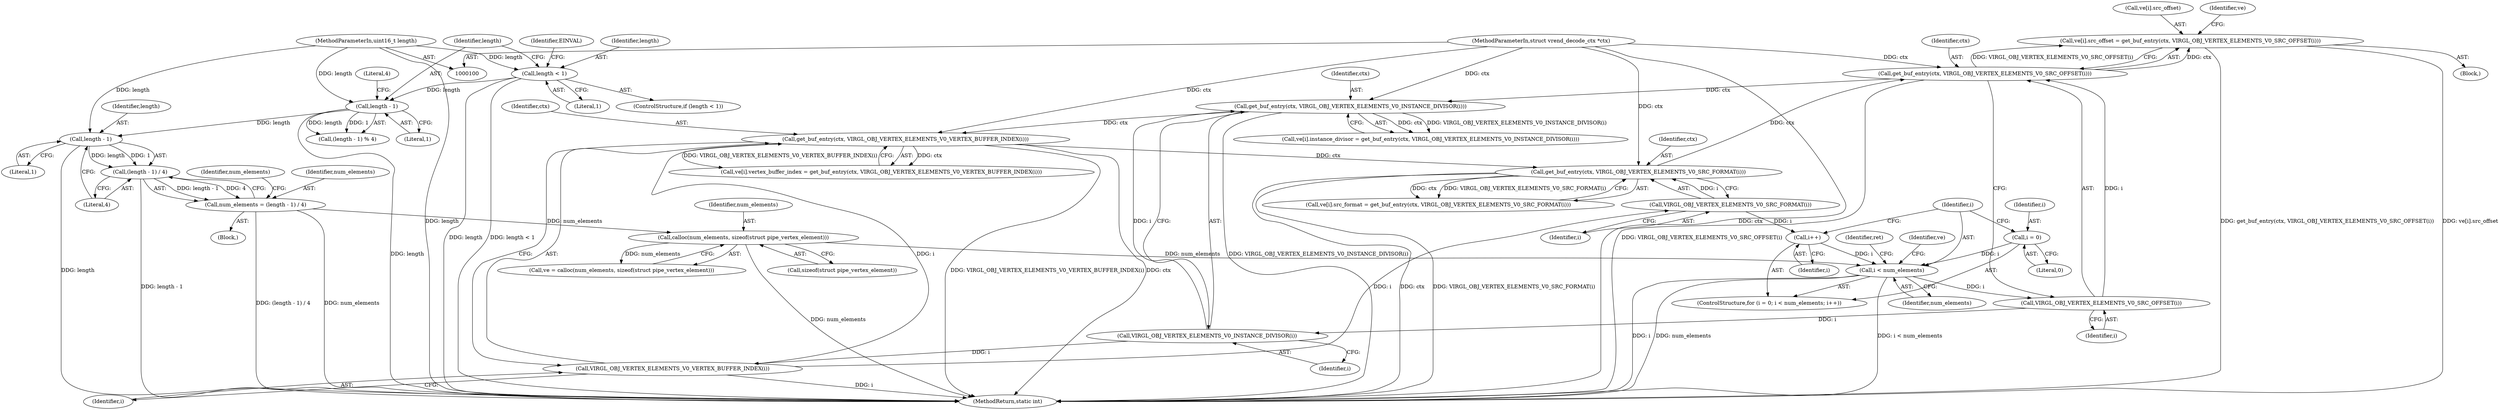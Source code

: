 digraph "0_virglrenderer_a5ac49940c40ae415eac0cf912eac7070b4ba95d@array" {
"1000157" [label="(Call,ve[i].src_offset = get_buf_entry(ctx, VIRGL_OBJ_VERTEX_ELEMENTS_V0_SRC_OFFSET(i)))"];
"1000163" [label="(Call,get_buf_entry(ctx, VIRGL_OBJ_VERTEX_ELEMENTS_V0_SRC_OFFSET(i)))"];
"1000203" [label="(Call,get_buf_entry(ctx, VIRGL_OBJ_VERTEX_ELEMENTS_V0_SRC_FORMAT(i)))"];
"1000183" [label="(Call,get_buf_entry(ctx, VIRGL_OBJ_VERTEX_ELEMENTS_V0_VERTEX_BUFFER_INDEX(i)))"];
"1000173" [label="(Call,get_buf_entry(ctx, VIRGL_OBJ_VERTEX_ELEMENTS_V0_INSTANCE_DIVISOR(i)))"];
"1000101" [label="(MethodParameterIn,struct vrend_decode_ctx *ctx)"];
"1000175" [label="(Call,VIRGL_OBJ_VERTEX_ELEMENTS_V0_INSTANCE_DIVISOR(i))"];
"1000165" [label="(Call,VIRGL_OBJ_VERTEX_ELEMENTS_V0_SRC_OFFSET(i))"];
"1000151" [label="(Call,i < num_elements)"];
"1000154" [label="(Call,i++)"];
"1000205" [label="(Call,VIRGL_OBJ_VERTEX_ELEMENTS_V0_SRC_FORMAT(i))"];
"1000185" [label="(Call,VIRGL_OBJ_VERTEX_ELEMENTS_V0_VERTEX_BUFFER_INDEX(i))"];
"1000148" [label="(Call,i = 0)"];
"1000138" [label="(Call,calloc(num_elements, sizeof(struct pipe_vertex_element)))"];
"1000126" [label="(Call,num_elements = (length - 1) / 4)"];
"1000128" [label="(Call,(length - 1) / 4)"];
"1000129" [label="(Call,length - 1)"];
"1000120" [label="(Call,length - 1)"];
"1000113" [label="(Call,length < 1)"];
"1000103" [label="(MethodParameterIn,uint16_t length)"];
"1000158" [label="(Call,ve[i].src_offset)"];
"1000183" [label="(Call,get_buf_entry(ctx, VIRGL_OBJ_VERTEX_ELEMENTS_V0_VERTEX_BUFFER_INDEX(i)))"];
"1000209" [label="(MethodReturn,static int)"];
"1000185" [label="(Call,VIRGL_OBJ_VERTEX_ELEMENTS_V0_VERTEX_BUFFER_INDEX(i))"];
"1000163" [label="(Call,get_buf_entry(ctx, VIRGL_OBJ_VERTEX_ELEMENTS_V0_SRC_OFFSET(i)))"];
"1000174" [label="(Identifier,ctx)"];
"1000113" [label="(Call,length < 1)"];
"1000115" [label="(Literal,1)"];
"1000175" [label="(Call,VIRGL_OBJ_VERTEX_ELEMENTS_V0_INSTANCE_DIVISOR(i))"];
"1000126" [label="(Call,num_elements = (length - 1) / 4)"];
"1000205" [label="(Call,VIRGL_OBJ_VERTEX_ELEMENTS_V0_SRC_FORMAT(i))"];
"1000122" [label="(Literal,1)"];
"1000150" [label="(Literal,0)"];
"1000197" [label="(Call,ve[i].src_format = get_buf_entry(ctx, VIRGL_OBJ_VERTEX_ELEMENTS_V0_SRC_FORMAT(i)))"];
"1000123" [label="(Literal,4)"];
"1000147" [label="(ControlStructure,for (i = 0; i < num_elements; i++))"];
"1000177" [label="(Call,ve[i].vertex_buffer_index = get_buf_entry(ctx, VIRGL_OBJ_VERTEX_ELEMENTS_V0_VERTEX_BUFFER_INDEX(i)))"];
"1000156" [label="(Block,)"];
"1000138" [label="(Call,calloc(num_elements, sizeof(struct pipe_vertex_element)))"];
"1000149" [label="(Identifier,i)"];
"1000155" [label="(Identifier,i)"];
"1000130" [label="(Identifier,length)"];
"1000104" [label="(Block,)"];
"1000151" [label="(Call,i < num_elements)"];
"1000165" [label="(Call,VIRGL_OBJ_VERTEX_ELEMENTS_V0_SRC_OFFSET(i))"];
"1000134" [label="(Identifier,num_elements)"];
"1000112" [label="(ControlStructure,if (length < 1))"];
"1000140" [label="(Call,sizeof(struct pipe_vertex_element))"];
"1000208" [label="(Identifier,ret)"];
"1000121" [label="(Identifier,length)"];
"1000152" [label="(Identifier,i)"];
"1000206" [label="(Identifier,i)"];
"1000153" [label="(Identifier,num_elements)"];
"1000120" [label="(Call,length - 1)"];
"1000114" [label="(Identifier,length)"];
"1000173" [label="(Call,get_buf_entry(ctx, VIRGL_OBJ_VERTEX_ELEMENTS_V0_INSTANCE_DIVISOR(i)))"];
"1000103" [label="(MethodParameterIn,uint16_t length)"];
"1000170" [label="(Identifier,ve)"];
"1000154" [label="(Call,i++)"];
"1000166" [label="(Identifier,i)"];
"1000186" [label="(Identifier,i)"];
"1000136" [label="(Call,ve = calloc(num_elements, sizeof(struct pipe_vertex_element)))"];
"1000157" [label="(Call,ve[i].src_offset = get_buf_entry(ctx, VIRGL_OBJ_VERTEX_ELEMENTS_V0_SRC_OFFSET(i)))"];
"1000164" [label="(Identifier,ctx)"];
"1000176" [label="(Identifier,i)"];
"1000148" [label="(Call,i = 0)"];
"1000139" [label="(Identifier,num_elements)"];
"1000129" [label="(Call,length - 1)"];
"1000117" [label="(Identifier,EINVAL)"];
"1000119" [label="(Call,(length - 1) % 4)"];
"1000127" [label="(Identifier,num_elements)"];
"1000101" [label="(MethodParameterIn,struct vrend_decode_ctx *ctx)"];
"1000203" [label="(Call,get_buf_entry(ctx, VIRGL_OBJ_VERTEX_ELEMENTS_V0_SRC_FORMAT(i)))"];
"1000204" [label="(Identifier,ctx)"];
"1000128" [label="(Call,(length - 1) / 4)"];
"1000160" [label="(Identifier,ve)"];
"1000132" [label="(Literal,4)"];
"1000167" [label="(Call,ve[i].instance_divisor = get_buf_entry(ctx, VIRGL_OBJ_VERTEX_ELEMENTS_V0_INSTANCE_DIVISOR(i)))"];
"1000131" [label="(Literal,1)"];
"1000184" [label="(Identifier,ctx)"];
"1000157" -> "1000156"  [label="AST: "];
"1000157" -> "1000163"  [label="CFG: "];
"1000158" -> "1000157"  [label="AST: "];
"1000163" -> "1000157"  [label="AST: "];
"1000170" -> "1000157"  [label="CFG: "];
"1000157" -> "1000209"  [label="DDG: get_buf_entry(ctx, VIRGL_OBJ_VERTEX_ELEMENTS_V0_SRC_OFFSET(i))"];
"1000157" -> "1000209"  [label="DDG: ve[i].src_offset"];
"1000163" -> "1000157"  [label="DDG: ctx"];
"1000163" -> "1000157"  [label="DDG: VIRGL_OBJ_VERTEX_ELEMENTS_V0_SRC_OFFSET(i)"];
"1000163" -> "1000165"  [label="CFG: "];
"1000164" -> "1000163"  [label="AST: "];
"1000165" -> "1000163"  [label="AST: "];
"1000163" -> "1000209"  [label="DDG: VIRGL_OBJ_VERTEX_ELEMENTS_V0_SRC_OFFSET(i)"];
"1000203" -> "1000163"  [label="DDG: ctx"];
"1000101" -> "1000163"  [label="DDG: ctx"];
"1000165" -> "1000163"  [label="DDG: i"];
"1000163" -> "1000173"  [label="DDG: ctx"];
"1000203" -> "1000197"  [label="AST: "];
"1000203" -> "1000205"  [label="CFG: "];
"1000204" -> "1000203"  [label="AST: "];
"1000205" -> "1000203"  [label="AST: "];
"1000197" -> "1000203"  [label="CFG: "];
"1000203" -> "1000209"  [label="DDG: VIRGL_OBJ_VERTEX_ELEMENTS_V0_SRC_FORMAT(i)"];
"1000203" -> "1000209"  [label="DDG: ctx"];
"1000203" -> "1000197"  [label="DDG: ctx"];
"1000203" -> "1000197"  [label="DDG: VIRGL_OBJ_VERTEX_ELEMENTS_V0_SRC_FORMAT(i)"];
"1000183" -> "1000203"  [label="DDG: ctx"];
"1000101" -> "1000203"  [label="DDG: ctx"];
"1000205" -> "1000203"  [label="DDG: i"];
"1000183" -> "1000177"  [label="AST: "];
"1000183" -> "1000185"  [label="CFG: "];
"1000184" -> "1000183"  [label="AST: "];
"1000185" -> "1000183"  [label="AST: "];
"1000177" -> "1000183"  [label="CFG: "];
"1000183" -> "1000209"  [label="DDG: VIRGL_OBJ_VERTEX_ELEMENTS_V0_VERTEX_BUFFER_INDEX(i)"];
"1000183" -> "1000209"  [label="DDG: ctx"];
"1000183" -> "1000177"  [label="DDG: ctx"];
"1000183" -> "1000177"  [label="DDG: VIRGL_OBJ_VERTEX_ELEMENTS_V0_VERTEX_BUFFER_INDEX(i)"];
"1000173" -> "1000183"  [label="DDG: ctx"];
"1000101" -> "1000183"  [label="DDG: ctx"];
"1000185" -> "1000183"  [label="DDG: i"];
"1000173" -> "1000167"  [label="AST: "];
"1000173" -> "1000175"  [label="CFG: "];
"1000174" -> "1000173"  [label="AST: "];
"1000175" -> "1000173"  [label="AST: "];
"1000167" -> "1000173"  [label="CFG: "];
"1000173" -> "1000209"  [label="DDG: VIRGL_OBJ_VERTEX_ELEMENTS_V0_INSTANCE_DIVISOR(i)"];
"1000173" -> "1000167"  [label="DDG: ctx"];
"1000173" -> "1000167"  [label="DDG: VIRGL_OBJ_VERTEX_ELEMENTS_V0_INSTANCE_DIVISOR(i)"];
"1000101" -> "1000173"  [label="DDG: ctx"];
"1000175" -> "1000173"  [label="DDG: i"];
"1000101" -> "1000100"  [label="AST: "];
"1000101" -> "1000209"  [label="DDG: ctx"];
"1000175" -> "1000176"  [label="CFG: "];
"1000176" -> "1000175"  [label="AST: "];
"1000165" -> "1000175"  [label="DDG: i"];
"1000175" -> "1000185"  [label="DDG: i"];
"1000165" -> "1000166"  [label="CFG: "];
"1000166" -> "1000165"  [label="AST: "];
"1000151" -> "1000165"  [label="DDG: i"];
"1000151" -> "1000147"  [label="AST: "];
"1000151" -> "1000153"  [label="CFG: "];
"1000152" -> "1000151"  [label="AST: "];
"1000153" -> "1000151"  [label="AST: "];
"1000160" -> "1000151"  [label="CFG: "];
"1000208" -> "1000151"  [label="CFG: "];
"1000151" -> "1000209"  [label="DDG: i < num_elements"];
"1000151" -> "1000209"  [label="DDG: i"];
"1000151" -> "1000209"  [label="DDG: num_elements"];
"1000154" -> "1000151"  [label="DDG: i"];
"1000148" -> "1000151"  [label="DDG: i"];
"1000138" -> "1000151"  [label="DDG: num_elements"];
"1000154" -> "1000147"  [label="AST: "];
"1000154" -> "1000155"  [label="CFG: "];
"1000155" -> "1000154"  [label="AST: "];
"1000152" -> "1000154"  [label="CFG: "];
"1000205" -> "1000154"  [label="DDG: i"];
"1000205" -> "1000206"  [label="CFG: "];
"1000206" -> "1000205"  [label="AST: "];
"1000185" -> "1000205"  [label="DDG: i"];
"1000185" -> "1000186"  [label="CFG: "];
"1000186" -> "1000185"  [label="AST: "];
"1000185" -> "1000209"  [label="DDG: i"];
"1000148" -> "1000147"  [label="AST: "];
"1000148" -> "1000150"  [label="CFG: "];
"1000149" -> "1000148"  [label="AST: "];
"1000150" -> "1000148"  [label="AST: "];
"1000152" -> "1000148"  [label="CFG: "];
"1000138" -> "1000136"  [label="AST: "];
"1000138" -> "1000140"  [label="CFG: "];
"1000139" -> "1000138"  [label="AST: "];
"1000140" -> "1000138"  [label="AST: "];
"1000136" -> "1000138"  [label="CFG: "];
"1000138" -> "1000209"  [label="DDG: num_elements"];
"1000138" -> "1000136"  [label="DDG: num_elements"];
"1000126" -> "1000138"  [label="DDG: num_elements"];
"1000126" -> "1000104"  [label="AST: "];
"1000126" -> "1000128"  [label="CFG: "];
"1000127" -> "1000126"  [label="AST: "];
"1000128" -> "1000126"  [label="AST: "];
"1000134" -> "1000126"  [label="CFG: "];
"1000126" -> "1000209"  [label="DDG: num_elements"];
"1000126" -> "1000209"  [label="DDG: (length - 1) / 4"];
"1000128" -> "1000126"  [label="DDG: length - 1"];
"1000128" -> "1000126"  [label="DDG: 4"];
"1000128" -> "1000132"  [label="CFG: "];
"1000129" -> "1000128"  [label="AST: "];
"1000132" -> "1000128"  [label="AST: "];
"1000128" -> "1000209"  [label="DDG: length - 1"];
"1000129" -> "1000128"  [label="DDG: length"];
"1000129" -> "1000128"  [label="DDG: 1"];
"1000129" -> "1000131"  [label="CFG: "];
"1000130" -> "1000129"  [label="AST: "];
"1000131" -> "1000129"  [label="AST: "];
"1000132" -> "1000129"  [label="CFG: "];
"1000129" -> "1000209"  [label="DDG: length"];
"1000120" -> "1000129"  [label="DDG: length"];
"1000103" -> "1000129"  [label="DDG: length"];
"1000120" -> "1000119"  [label="AST: "];
"1000120" -> "1000122"  [label="CFG: "];
"1000121" -> "1000120"  [label="AST: "];
"1000122" -> "1000120"  [label="AST: "];
"1000123" -> "1000120"  [label="CFG: "];
"1000120" -> "1000209"  [label="DDG: length"];
"1000120" -> "1000119"  [label="DDG: length"];
"1000120" -> "1000119"  [label="DDG: 1"];
"1000113" -> "1000120"  [label="DDG: length"];
"1000103" -> "1000120"  [label="DDG: length"];
"1000113" -> "1000112"  [label="AST: "];
"1000113" -> "1000115"  [label="CFG: "];
"1000114" -> "1000113"  [label="AST: "];
"1000115" -> "1000113"  [label="AST: "];
"1000117" -> "1000113"  [label="CFG: "];
"1000121" -> "1000113"  [label="CFG: "];
"1000113" -> "1000209"  [label="DDG: length"];
"1000113" -> "1000209"  [label="DDG: length < 1"];
"1000103" -> "1000113"  [label="DDG: length"];
"1000103" -> "1000100"  [label="AST: "];
"1000103" -> "1000209"  [label="DDG: length"];
}
